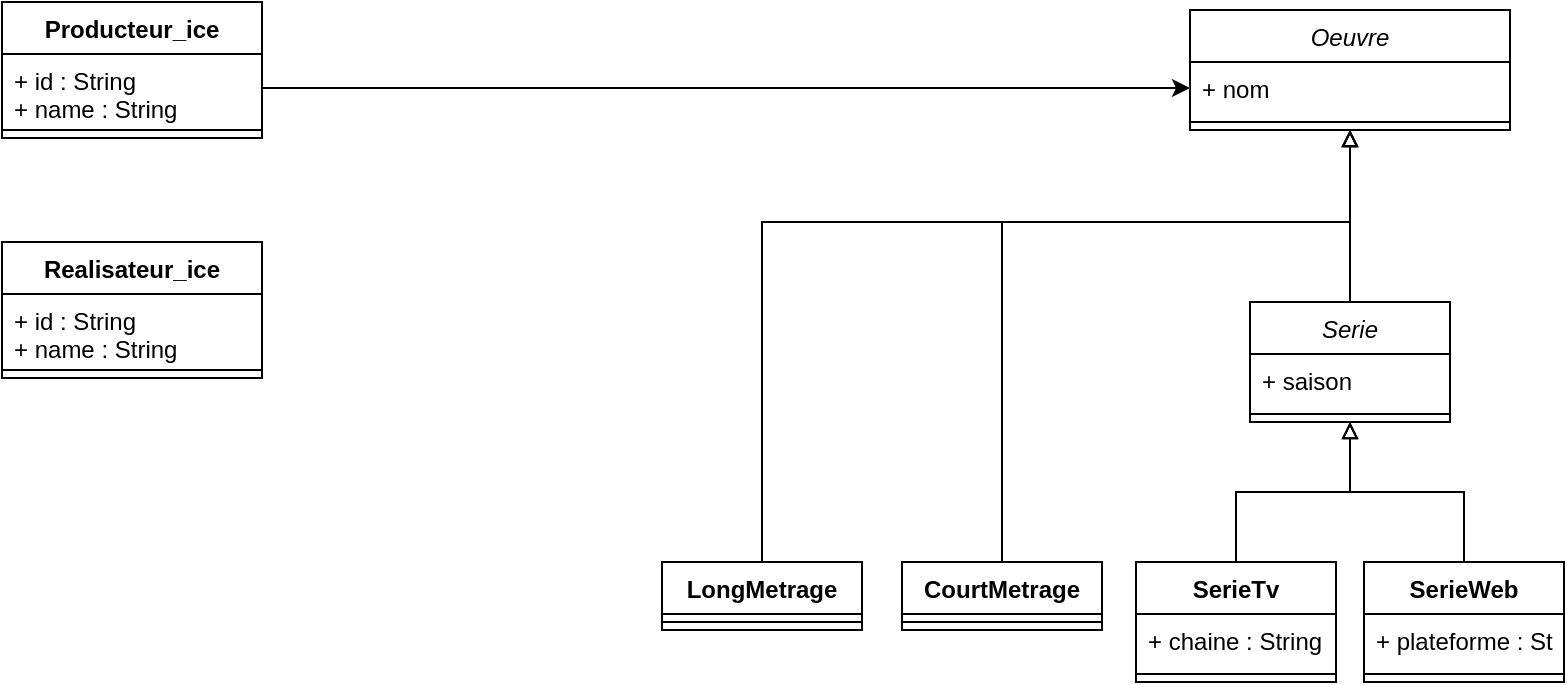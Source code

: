 <mxfile version="20.5.3" type="github">
  <diagram id="_Dl1J_aaFCRTX_dGsgtm" name="Page-1">
    <mxGraphModel dx="813" dy="435" grid="1" gridSize="10" guides="1" tooltips="1" connect="1" arrows="1" fold="1" page="1" pageScale="1" pageWidth="1654" pageHeight="1169" math="0" shadow="0">
      <root>
        <mxCell id="0" />
        <mxCell id="1" parent="0" />
        <mxCell id="0VWPptaesY_Yc4LKRavd-52" value="Oeuvre" style="swimlane;fontStyle=2;align=center;verticalAlign=top;childLayout=stackLayout;horizontal=1;startSize=26;horizontalStack=0;resizeParent=1;resizeParentMax=0;resizeLast=0;collapsible=1;marginBottom=0;" vertex="1" parent="1">
          <mxGeometry x="674" y="284" width="160" height="60" as="geometry">
            <mxRectangle x="280" y="200" width="80" height="30" as="alternateBounds" />
          </mxGeometry>
        </mxCell>
        <mxCell id="0VWPptaesY_Yc4LKRavd-53" value="+ nom" style="text;strokeColor=none;fillColor=none;align=left;verticalAlign=top;spacingLeft=4;spacingRight=4;overflow=hidden;rotatable=0;points=[[0,0.5],[1,0.5]];portConstraint=eastwest;" vertex="1" parent="0VWPptaesY_Yc4LKRavd-52">
          <mxGeometry y="26" width="160" height="26" as="geometry" />
        </mxCell>
        <mxCell id="0VWPptaesY_Yc4LKRavd-54" value="" style="line;strokeWidth=1;fillColor=none;align=left;verticalAlign=middle;spacingTop=-1;spacingLeft=3;spacingRight=3;rotatable=0;labelPosition=right;points=[];portConstraint=eastwest;strokeColor=inherit;" vertex="1" parent="0VWPptaesY_Yc4LKRavd-52">
          <mxGeometry y="52" width="160" height="8" as="geometry" />
        </mxCell>
        <mxCell id="0VWPptaesY_Yc4LKRavd-103" style="edgeStyle=orthogonalEdgeStyle;rounded=0;orthogonalLoop=1;jettySize=auto;html=1;strokeColor=#000000;endArrow=block;endFill=0;" edge="1" parent="1" source="0VWPptaesY_Yc4LKRavd-56" target="0VWPptaesY_Yc4LKRavd-52">
          <mxGeometry relative="1" as="geometry" />
        </mxCell>
        <mxCell id="0VWPptaesY_Yc4LKRavd-56" value="Serie" style="swimlane;fontStyle=2;align=center;verticalAlign=top;childLayout=stackLayout;horizontal=1;startSize=26;horizontalStack=0;resizeParent=1;resizeParentMax=0;resizeLast=0;collapsible=1;marginBottom=0;" vertex="1" parent="1">
          <mxGeometry x="704" y="430" width="100" height="60" as="geometry" />
        </mxCell>
        <mxCell id="0VWPptaesY_Yc4LKRavd-57" value="+ saison" style="text;strokeColor=none;fillColor=none;align=left;verticalAlign=top;spacingLeft=4;spacingRight=4;overflow=hidden;rotatable=0;points=[[0,0.5],[1,0.5]];portConstraint=eastwest;" vertex="1" parent="0VWPptaesY_Yc4LKRavd-56">
          <mxGeometry y="26" width="100" height="26" as="geometry" />
        </mxCell>
        <mxCell id="0VWPptaesY_Yc4LKRavd-58" value="" style="line;strokeWidth=1;fillColor=none;align=left;verticalAlign=middle;spacingTop=-1;spacingLeft=3;spacingRight=3;rotatable=0;labelPosition=right;points=[];portConstraint=eastwest;strokeColor=inherit;" vertex="1" parent="0VWPptaesY_Yc4LKRavd-56">
          <mxGeometry y="52" width="100" height="8" as="geometry" />
        </mxCell>
        <mxCell id="0VWPptaesY_Yc4LKRavd-104" style="edgeStyle=orthogonalEdgeStyle;rounded=0;orthogonalLoop=1;jettySize=auto;html=1;strokeColor=#000000;endArrow=block;endFill=0;" edge="1" parent="1" source="0VWPptaesY_Yc4LKRavd-60" target="0VWPptaesY_Yc4LKRavd-56">
          <mxGeometry relative="1" as="geometry" />
        </mxCell>
        <mxCell id="0VWPptaesY_Yc4LKRavd-60" value="SerieTv" style="swimlane;fontStyle=1;align=center;verticalAlign=top;childLayout=stackLayout;horizontal=1;startSize=26;horizontalStack=0;resizeParent=1;resizeParentMax=0;resizeLast=0;collapsible=1;marginBottom=0;" vertex="1" parent="1">
          <mxGeometry x="647" y="560" width="100" height="60" as="geometry" />
        </mxCell>
        <mxCell id="0VWPptaesY_Yc4LKRavd-106" value="+ chaine : String" style="text;strokeColor=none;fillColor=none;align=left;verticalAlign=top;spacingLeft=4;spacingRight=4;overflow=hidden;rotatable=0;points=[[0,0.5],[1,0.5]];portConstraint=eastwest;" vertex="1" parent="0VWPptaesY_Yc4LKRavd-60">
          <mxGeometry y="26" width="100" height="26" as="geometry" />
        </mxCell>
        <mxCell id="0VWPptaesY_Yc4LKRavd-62" value="" style="line;strokeWidth=1;fillColor=none;align=left;verticalAlign=middle;spacingTop=-1;spacingLeft=3;spacingRight=3;rotatable=0;labelPosition=right;points=[];portConstraint=eastwest;strokeColor=inherit;" vertex="1" parent="0VWPptaesY_Yc4LKRavd-60">
          <mxGeometry y="52" width="100" height="8" as="geometry" />
        </mxCell>
        <mxCell id="0VWPptaesY_Yc4LKRavd-105" style="edgeStyle=orthogonalEdgeStyle;rounded=0;orthogonalLoop=1;jettySize=auto;html=1;strokeColor=#000000;endArrow=block;endFill=0;" edge="1" parent="1" source="0VWPptaesY_Yc4LKRavd-65" target="0VWPptaesY_Yc4LKRavd-56">
          <mxGeometry relative="1" as="geometry" />
        </mxCell>
        <mxCell id="0VWPptaesY_Yc4LKRavd-65" value="SerieWeb" style="swimlane;fontStyle=1;align=center;verticalAlign=top;childLayout=stackLayout;horizontal=1;startSize=26;horizontalStack=0;resizeParent=1;resizeParentMax=0;resizeLast=0;collapsible=1;marginBottom=0;" vertex="1" parent="1">
          <mxGeometry x="761" y="560" width="100" height="60" as="geometry" />
        </mxCell>
        <mxCell id="0VWPptaesY_Yc4LKRavd-107" value="+ plateforme : String" style="text;strokeColor=none;fillColor=none;align=left;verticalAlign=top;spacingLeft=4;spacingRight=4;overflow=hidden;rotatable=0;points=[[0,0.5],[1,0.5]];portConstraint=eastwest;" vertex="1" parent="0VWPptaesY_Yc4LKRavd-65">
          <mxGeometry y="26" width="100" height="26" as="geometry" />
        </mxCell>
        <mxCell id="0VWPptaesY_Yc4LKRavd-67" value="" style="line;strokeWidth=1;fillColor=none;align=left;verticalAlign=middle;spacingTop=-1;spacingLeft=3;spacingRight=3;rotatable=0;labelPosition=right;points=[];portConstraint=eastwest;strokeColor=inherit;" vertex="1" parent="0VWPptaesY_Yc4LKRavd-65">
          <mxGeometry y="52" width="100" height="8" as="geometry" />
        </mxCell>
        <mxCell id="0VWPptaesY_Yc4LKRavd-102" style="edgeStyle=orthogonalEdgeStyle;rounded=0;orthogonalLoop=1;jettySize=auto;html=1;strokeColor=#000000;endArrow=block;endFill=0;" edge="1" parent="1" source="0VWPptaesY_Yc4LKRavd-69" target="0VWPptaesY_Yc4LKRavd-52">
          <mxGeometry relative="1" as="geometry">
            <Array as="points">
              <mxPoint x="580" y="390" />
              <mxPoint x="754" y="390" />
            </Array>
          </mxGeometry>
        </mxCell>
        <mxCell id="0VWPptaesY_Yc4LKRavd-69" value="CourtMetrage" style="swimlane;fontStyle=1;align=center;verticalAlign=top;childLayout=stackLayout;horizontal=1;startSize=26;horizontalStack=0;resizeParent=1;resizeParentMax=0;resizeLast=0;collapsible=1;marginBottom=0;" vertex="1" parent="1">
          <mxGeometry x="530" y="560" width="100" height="34" as="geometry" />
        </mxCell>
        <mxCell id="0VWPptaesY_Yc4LKRavd-71" value="" style="line;strokeWidth=1;fillColor=none;align=left;verticalAlign=middle;spacingTop=-1;spacingLeft=3;spacingRight=3;rotatable=0;labelPosition=right;points=[];portConstraint=eastwest;strokeColor=inherit;" vertex="1" parent="0VWPptaesY_Yc4LKRavd-69">
          <mxGeometry y="26" width="100" height="8" as="geometry" />
        </mxCell>
        <mxCell id="0VWPptaesY_Yc4LKRavd-101" style="edgeStyle=orthogonalEdgeStyle;rounded=0;orthogonalLoop=1;jettySize=auto;html=1;exitX=0.5;exitY=0;exitDx=0;exitDy=0;strokeColor=#000000;endArrow=block;endFill=0;" edge="1" parent="1" source="0VWPptaesY_Yc4LKRavd-72" target="0VWPptaesY_Yc4LKRavd-52">
          <mxGeometry relative="1" as="geometry">
            <Array as="points">
              <mxPoint x="460" y="390" />
              <mxPoint x="754" y="390" />
            </Array>
          </mxGeometry>
        </mxCell>
        <mxCell id="0VWPptaesY_Yc4LKRavd-72" value="LongMetrage" style="swimlane;fontStyle=1;align=center;verticalAlign=top;childLayout=stackLayout;horizontal=1;startSize=26;horizontalStack=0;resizeParent=1;resizeParentMax=0;resizeLast=0;collapsible=1;marginBottom=0;" vertex="1" parent="1">
          <mxGeometry x="410" y="560" width="100" height="34" as="geometry" />
        </mxCell>
        <mxCell id="0VWPptaesY_Yc4LKRavd-73" value="" style="line;strokeWidth=1;fillColor=none;align=left;verticalAlign=middle;spacingTop=-1;spacingLeft=3;spacingRight=3;rotatable=0;labelPosition=right;points=[];portConstraint=eastwest;strokeColor=inherit;" vertex="1" parent="0VWPptaesY_Yc4LKRavd-72">
          <mxGeometry y="26" width="100" height="8" as="geometry" />
        </mxCell>
        <mxCell id="0VWPptaesY_Yc4LKRavd-79" value="Realisateur_ice" style="swimlane;fontStyle=1;align=center;verticalAlign=top;childLayout=stackLayout;horizontal=1;startSize=26;horizontalStack=0;resizeParent=1;resizeParentMax=0;resizeLast=0;collapsible=1;marginBottom=0;" vertex="1" parent="1">
          <mxGeometry x="80" y="400" width="130" height="68" as="geometry" />
        </mxCell>
        <mxCell id="0VWPptaesY_Yc4LKRavd-80" value="+ id : String&#xa;+ name : String" style="text;strokeColor=none;fillColor=none;align=left;verticalAlign=top;spacingLeft=4;spacingRight=4;overflow=hidden;rotatable=0;points=[[0,0.5],[1,0.5]];portConstraint=eastwest;" vertex="1" parent="0VWPptaesY_Yc4LKRavd-79">
          <mxGeometry y="26" width="130" height="34" as="geometry" />
        </mxCell>
        <mxCell id="0VWPptaesY_Yc4LKRavd-81" value="" style="line;strokeWidth=1;fillColor=none;align=left;verticalAlign=middle;spacingTop=-1;spacingLeft=3;spacingRight=3;rotatable=0;labelPosition=right;points=[];portConstraint=eastwest;strokeColor=inherit;" vertex="1" parent="0VWPptaesY_Yc4LKRavd-79">
          <mxGeometry y="60" width="130" height="8" as="geometry" />
        </mxCell>
        <mxCell id="0VWPptaesY_Yc4LKRavd-99" style="edgeStyle=orthogonalEdgeStyle;rounded=0;orthogonalLoop=1;jettySize=auto;html=1;entryX=0;entryY=0.5;entryDx=0;entryDy=0;strokeColor=#FFFFFF;" edge="1" parent="1" source="0VWPptaesY_Yc4LKRavd-83" target="0VWPptaesY_Yc4LKRavd-53">
          <mxGeometry relative="1" as="geometry" />
        </mxCell>
        <mxCell id="0VWPptaesY_Yc4LKRavd-83" value="Producteur_ice" style="swimlane;fontStyle=1;align=center;verticalAlign=top;childLayout=stackLayout;horizontal=1;startSize=26;horizontalStack=0;resizeParent=1;resizeParentMax=0;resizeLast=0;collapsible=1;marginBottom=0;" vertex="1" parent="1">
          <mxGeometry x="80" y="280" width="130" height="68" as="geometry" />
        </mxCell>
        <mxCell id="0VWPptaesY_Yc4LKRavd-84" value="+ id : String&#xa;+ name : String" style="text;strokeColor=none;fillColor=none;align=left;verticalAlign=top;spacingLeft=4;spacingRight=4;overflow=hidden;rotatable=0;points=[[0,0.5],[1,0.5]];portConstraint=eastwest;" vertex="1" parent="0VWPptaesY_Yc4LKRavd-83">
          <mxGeometry y="26" width="130" height="34" as="geometry" />
        </mxCell>
        <mxCell id="0VWPptaesY_Yc4LKRavd-85" value="" style="line;strokeWidth=1;fillColor=none;align=left;verticalAlign=middle;spacingTop=-1;spacingLeft=3;spacingRight=3;rotatable=0;labelPosition=right;points=[];portConstraint=eastwest;strokeColor=inherit;" vertex="1" parent="0VWPptaesY_Yc4LKRavd-83">
          <mxGeometry y="60" width="130" height="8" as="geometry" />
        </mxCell>
        <mxCell id="0VWPptaesY_Yc4LKRavd-100" style="edgeStyle=orthogonalEdgeStyle;rounded=0;orthogonalLoop=1;jettySize=auto;html=1;entryX=0;entryY=0.5;entryDx=0;entryDy=0;strokeColor=#000000;" edge="1" parent="1" source="0VWPptaesY_Yc4LKRavd-84" target="0VWPptaesY_Yc4LKRavd-53">
          <mxGeometry relative="1" as="geometry" />
        </mxCell>
      </root>
    </mxGraphModel>
  </diagram>
</mxfile>
